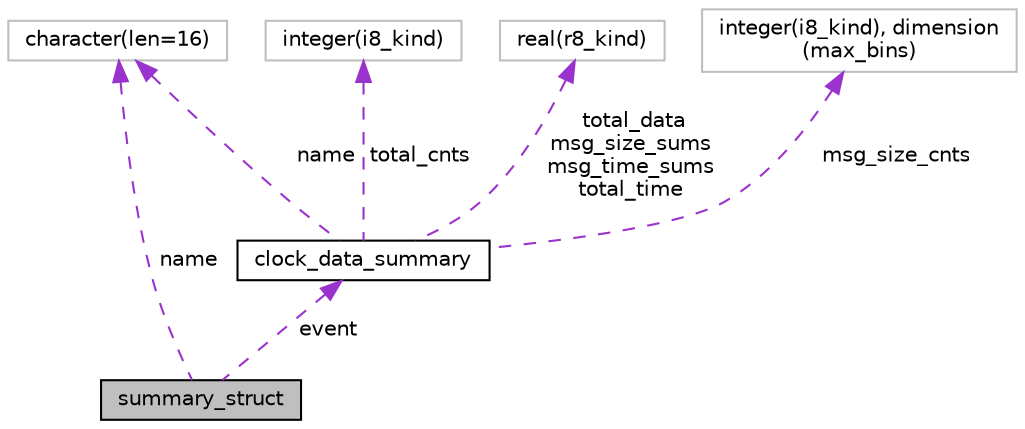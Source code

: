 digraph "summary_struct"
{
 // INTERACTIVE_SVG=YES
 // LATEX_PDF_SIZE
  edge [fontname="Helvetica",fontsize="10",labelfontname="Helvetica",labelfontsize="10"];
  node [fontname="Helvetica",fontsize="10",shape=record];
  Node1 [label="summary_struct",height=0.2,width=0.4,color="black", fillcolor="grey75", style="filled", fontcolor="black",tooltip="holds name and clock data for use in mpp_util.h"];
  Node2 -> Node1 [dir="back",color="darkorchid3",fontsize="10",style="dashed",label=" event" ,fontname="Helvetica"];
  Node2 [label="clock_data_summary",height=0.2,width=0.4,color="black", fillcolor="white", style="filled",URL="$group__mpp__mod.html#structmpp__mod_1_1clock__data__summary",tooltip="Summary of information from a clock run."];
  Node3 -> Node2 [dir="back",color="darkorchid3",fontsize="10",style="dashed",label=" name" ,fontname="Helvetica"];
  Node3 [label="character(len=16)",height=0.2,width=0.4,color="grey75", fillcolor="white", style="filled",tooltip=" "];
  Node4 -> Node2 [dir="back",color="darkorchid3",fontsize="10",style="dashed",label=" total_cnts" ,fontname="Helvetica"];
  Node4 [label="integer(i8_kind)",height=0.2,width=0.4,color="grey75", fillcolor="white", style="filled",tooltip=" "];
  Node5 -> Node2 [dir="back",color="darkorchid3",fontsize="10",style="dashed",label=" total_data\nmsg_size_sums\nmsg_time_sums\ntotal_time" ,fontname="Helvetica"];
  Node5 [label="real(r8_kind)",height=0.2,width=0.4,color="grey75", fillcolor="white", style="filled",tooltip=" "];
  Node6 -> Node2 [dir="back",color="darkorchid3",fontsize="10",style="dashed",label=" msg_size_cnts" ,fontname="Helvetica"];
  Node6 [label="integer(i8_kind), dimension\l(max_bins)",height=0.2,width=0.4,color="grey75", fillcolor="white", style="filled",tooltip=" "];
  Node3 -> Node1 [dir="back",color="darkorchid3",fontsize="10",style="dashed",label=" name" ,fontname="Helvetica"];
}
